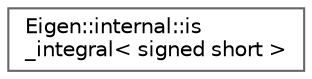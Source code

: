 digraph "类继承关系图"
{
 // LATEX_PDF_SIZE
  bgcolor="transparent";
  edge [fontname=Helvetica,fontsize=10,labelfontname=Helvetica,labelfontsize=10];
  node [fontname=Helvetica,fontsize=10,shape=box,height=0.2,width=0.4];
  rankdir="LR";
  Node0 [id="Node000000",label="Eigen::internal::is\l_integral\< signed short \>",height=0.2,width=0.4,color="grey40", fillcolor="white", style="filled",URL="$struct_eigen_1_1internal_1_1is__integral_3_01signed_01short_01_4.html",tooltip=" "];
}
